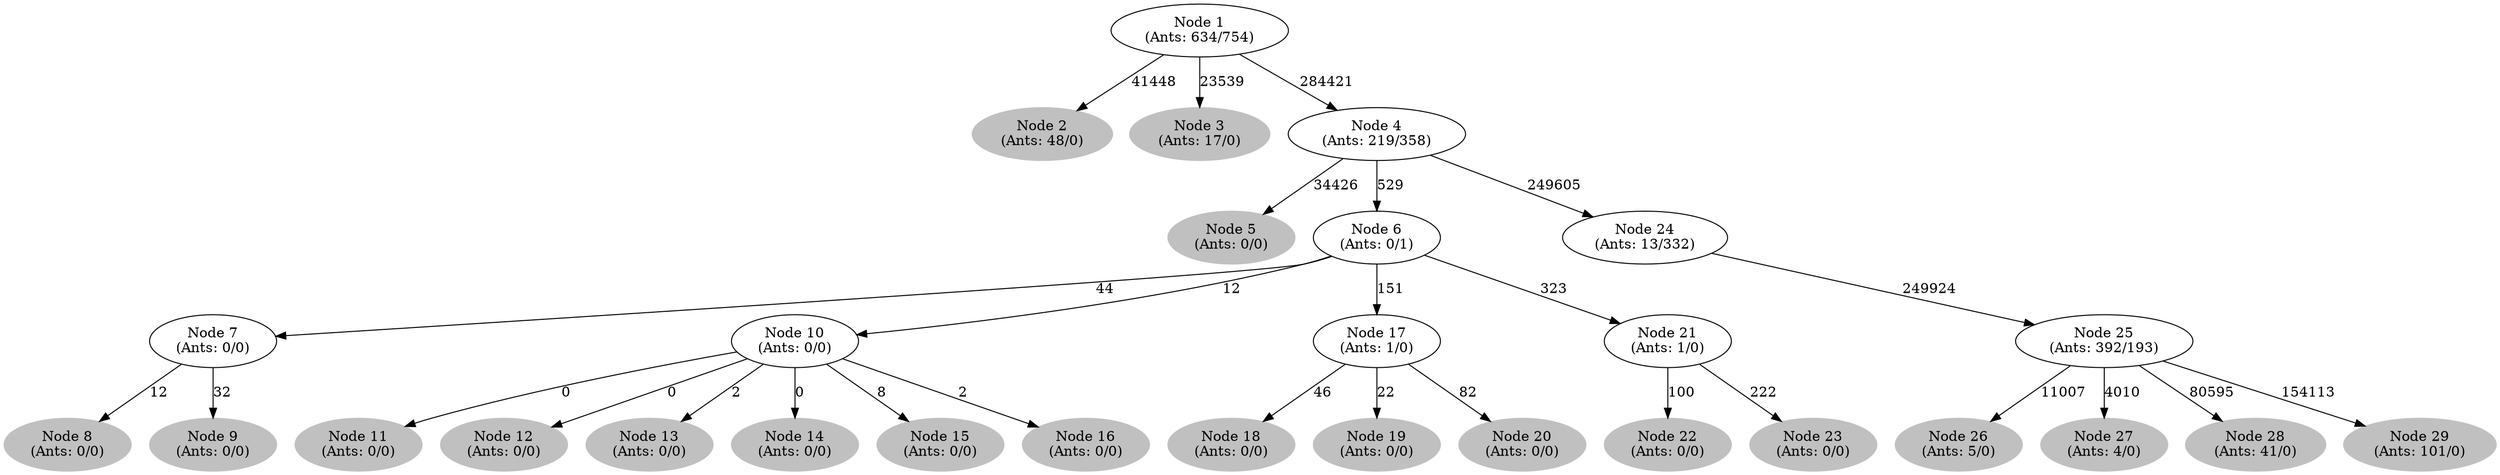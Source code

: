 digraph G {
	
	 "Node 2\n(Ants: 48/0)" [style=filled,color="gray"];
	"Node 1\n(Ants: 634/754)" -> "Node 2\n(Ants: 48/0)" [label=41448];
	 "Node 3\n(Ants: 17/0)" [style=filled,color="gray"];
	"Node 1\n(Ants: 634/754)" -> "Node 3\n(Ants: 17/0)" [label=23539];
	 "Node 1\n(Ants: 634/754)" -> "Node 4\n(Ants: 219/358)" [label=284421];
	 "Node 5\n(Ants: 0/0)" [style=filled,color="gray"];
	"Node 4\n(Ants: 219/358)" -> "Node 5\n(Ants: 0/0)" [label=34426];
	 "Node 4\n(Ants: 219/358)" -> "Node 6\n(Ants: 0/1)" [label=529];
	 "Node 6\n(Ants: 0/1)" -> "Node 7\n(Ants: 0/0)" [label=44];
	 "Node 8\n(Ants: 0/0)" [style=filled,color="gray"];
	"Node 7\n(Ants: 0/0)" -> "Node 8\n(Ants: 0/0)" [label=12];
	 "Node 9\n(Ants: 0/0)" [style=filled,color="gray"];
	"Node 7\n(Ants: 0/0)" -> "Node 9\n(Ants: 0/0)" [label=32];
	 "Node 6\n(Ants: 0/1)" -> "Node 10\n(Ants: 0/0)" [label=12];
	 "Node 11\n(Ants: 0/0)" [style=filled,color="gray"];
	"Node 10\n(Ants: 0/0)" -> "Node 11\n(Ants: 0/0)" [label=0];
	 "Node 12\n(Ants: 0/0)" [style=filled,color="gray"];
	"Node 10\n(Ants: 0/0)" -> "Node 12\n(Ants: 0/0)" [label=0];
	 "Node 13\n(Ants: 0/0)" [style=filled,color="gray"];
	"Node 10\n(Ants: 0/0)" -> "Node 13\n(Ants: 0/0)" [label=2];
	 "Node 14\n(Ants: 0/0)" [style=filled,color="gray"];
	"Node 10\n(Ants: 0/0)" -> "Node 14\n(Ants: 0/0)" [label=0];
	 "Node 15\n(Ants: 0/0)" [style=filled,color="gray"];
	"Node 10\n(Ants: 0/0)" -> "Node 15\n(Ants: 0/0)" [label=8];
	 "Node 16\n(Ants: 0/0)" [style=filled,color="gray"];
	"Node 10\n(Ants: 0/0)" -> "Node 16\n(Ants: 0/0)" [label=2];
	 "Node 6\n(Ants: 0/1)" -> "Node 17\n(Ants: 1/0)" [label=151];
	 "Node 18\n(Ants: 0/0)" [style=filled,color="gray"];
	"Node 17\n(Ants: 1/0)" -> "Node 18\n(Ants: 0/0)" [label=46];
	 "Node 19\n(Ants: 0/0)" [style=filled,color="gray"];
	"Node 17\n(Ants: 1/0)" -> "Node 19\n(Ants: 0/0)" [label=22];
	 "Node 20\n(Ants: 0/0)" [style=filled,color="gray"];
	"Node 17\n(Ants: 1/0)" -> "Node 20\n(Ants: 0/0)" [label=82];
	 "Node 6\n(Ants: 0/1)" -> "Node 21\n(Ants: 1/0)" [label=323];
	 "Node 22\n(Ants: 0/0)" [style=filled,color="gray"];
	"Node 21\n(Ants: 1/0)" -> "Node 22\n(Ants: 0/0)" [label=100];
	 "Node 23\n(Ants: 0/0)" [style=filled,color="gray"];
	"Node 21\n(Ants: 1/0)" -> "Node 23\n(Ants: 0/0)" [label=222];
	 "Node 4\n(Ants: 219/358)" -> "Node 24\n(Ants: 13/332)" [label=249605];
	 "Node 24\n(Ants: 13/332)" -> "Node 25\n(Ants: 392/193)" [label=249924];
	 "Node 26\n(Ants: 5/0)" [style=filled,color="gray"];
	"Node 25\n(Ants: 392/193)" -> "Node 26\n(Ants: 5/0)" [label=11007];
	 "Node 27\n(Ants: 4/0)" [style=filled,color="gray"];
	"Node 25\n(Ants: 392/193)" -> "Node 27\n(Ants: 4/0)" [label=4010];
	 "Node 28\n(Ants: 41/0)" [style=filled,color="gray"];
	"Node 25\n(Ants: 392/193)" -> "Node 28\n(Ants: 41/0)" [label=80595];
	 "Node 29\n(Ants: 101/0)" [style=filled,color="gray"];
	"Node 25\n(Ants: 392/193)" -> "Node 29\n(Ants: 101/0)" [label=154113];
	 
}

